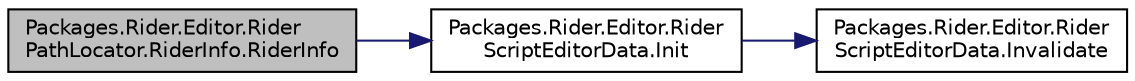 digraph "Packages.Rider.Editor.RiderPathLocator.RiderInfo.RiderInfo"
{
 // LATEX_PDF_SIZE
  edge [fontname="Helvetica",fontsize="10",labelfontname="Helvetica",labelfontsize="10"];
  node [fontname="Helvetica",fontsize="10",shape=record];
  rankdir="LR";
  Node1 [label="Packages.Rider.Editor.Rider\lPathLocator.RiderInfo.RiderInfo",height=0.2,width=0.4,color="black", fillcolor="grey75", style="filled", fontcolor="black",tooltip=" "];
  Node1 -> Node2 [color="midnightblue",fontsize="10",style="solid",fontname="Helvetica"];
  Node2 [label="Packages.Rider.Editor.Rider\lScriptEditorData.Init",height=0.2,width=0.4,color="black", fillcolor="white", style="filled",URL="$class_packages_1_1_rider_1_1_editor_1_1_rider_script_editor_data.html#a325e760364977ea0e0d18ecb1e31168f",tooltip=" "];
  Node2 -> Node3 [color="midnightblue",fontsize="10",style="solid",fontname="Helvetica"];
  Node3 [label="Packages.Rider.Editor.Rider\lScriptEditorData.Invalidate",height=0.2,width=0.4,color="black", fillcolor="white", style="filled",URL="$class_packages_1_1_rider_1_1_editor_1_1_rider_script_editor_data.html#aef9faff99ea4bbb1ec17f39049a0af18",tooltip=" "];
}
